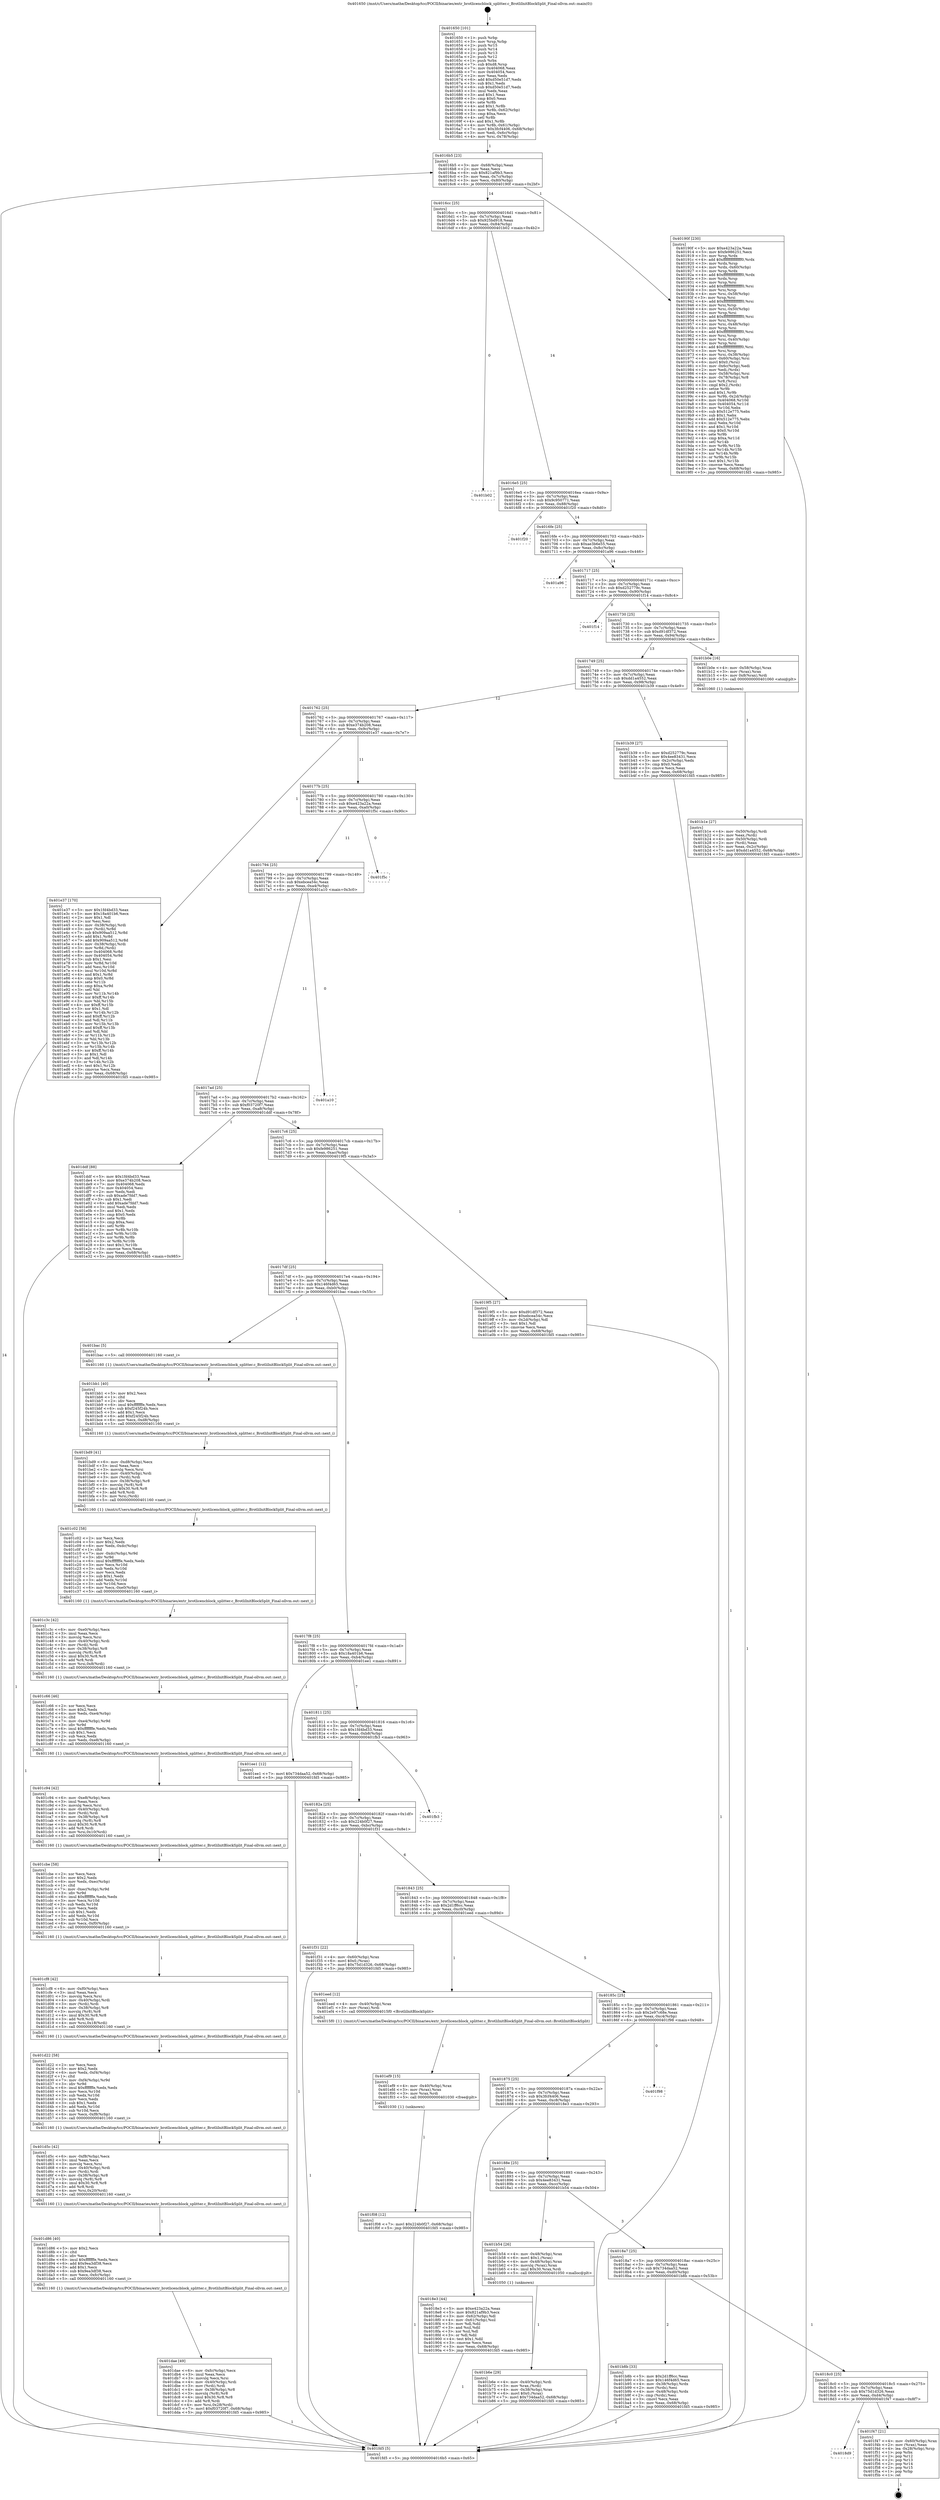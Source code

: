 digraph "0x401650" {
  label = "0x401650 (/mnt/c/Users/mathe/Desktop/tcc/POCII/binaries/extr_brotlicencblock_splitter.c_BrotliInitBlockSplit_Final-ollvm.out::main(0))"
  labelloc = "t"
  node[shape=record]

  Entry [label="",width=0.3,height=0.3,shape=circle,fillcolor=black,style=filled]
  "0x4016b5" [label="{
     0x4016b5 [23]\l
     | [instrs]\l
     &nbsp;&nbsp;0x4016b5 \<+3\>: mov -0x68(%rbp),%eax\l
     &nbsp;&nbsp;0x4016b8 \<+2\>: mov %eax,%ecx\l
     &nbsp;&nbsp;0x4016ba \<+6\>: sub $0x821af9b3,%ecx\l
     &nbsp;&nbsp;0x4016c0 \<+3\>: mov %eax,-0x7c(%rbp)\l
     &nbsp;&nbsp;0x4016c3 \<+3\>: mov %ecx,-0x80(%rbp)\l
     &nbsp;&nbsp;0x4016c6 \<+6\>: je 000000000040190f \<main+0x2bf\>\l
  }"]
  "0x40190f" [label="{
     0x40190f [230]\l
     | [instrs]\l
     &nbsp;&nbsp;0x40190f \<+5\>: mov $0xe423a22a,%eax\l
     &nbsp;&nbsp;0x401914 \<+5\>: mov $0xfe986251,%ecx\l
     &nbsp;&nbsp;0x401919 \<+3\>: mov %rsp,%rdx\l
     &nbsp;&nbsp;0x40191c \<+4\>: add $0xfffffffffffffff0,%rdx\l
     &nbsp;&nbsp;0x401920 \<+3\>: mov %rdx,%rsp\l
     &nbsp;&nbsp;0x401923 \<+4\>: mov %rdx,-0x60(%rbp)\l
     &nbsp;&nbsp;0x401927 \<+3\>: mov %rsp,%rdx\l
     &nbsp;&nbsp;0x40192a \<+4\>: add $0xfffffffffffffff0,%rdx\l
     &nbsp;&nbsp;0x40192e \<+3\>: mov %rdx,%rsp\l
     &nbsp;&nbsp;0x401931 \<+3\>: mov %rsp,%rsi\l
     &nbsp;&nbsp;0x401934 \<+4\>: add $0xfffffffffffffff0,%rsi\l
     &nbsp;&nbsp;0x401938 \<+3\>: mov %rsi,%rsp\l
     &nbsp;&nbsp;0x40193b \<+4\>: mov %rsi,-0x58(%rbp)\l
     &nbsp;&nbsp;0x40193f \<+3\>: mov %rsp,%rsi\l
     &nbsp;&nbsp;0x401942 \<+4\>: add $0xfffffffffffffff0,%rsi\l
     &nbsp;&nbsp;0x401946 \<+3\>: mov %rsi,%rsp\l
     &nbsp;&nbsp;0x401949 \<+4\>: mov %rsi,-0x50(%rbp)\l
     &nbsp;&nbsp;0x40194d \<+3\>: mov %rsp,%rsi\l
     &nbsp;&nbsp;0x401950 \<+4\>: add $0xfffffffffffffff0,%rsi\l
     &nbsp;&nbsp;0x401954 \<+3\>: mov %rsi,%rsp\l
     &nbsp;&nbsp;0x401957 \<+4\>: mov %rsi,-0x48(%rbp)\l
     &nbsp;&nbsp;0x40195b \<+3\>: mov %rsp,%rsi\l
     &nbsp;&nbsp;0x40195e \<+4\>: add $0xfffffffffffffff0,%rsi\l
     &nbsp;&nbsp;0x401962 \<+3\>: mov %rsi,%rsp\l
     &nbsp;&nbsp;0x401965 \<+4\>: mov %rsi,-0x40(%rbp)\l
     &nbsp;&nbsp;0x401969 \<+3\>: mov %rsp,%rsi\l
     &nbsp;&nbsp;0x40196c \<+4\>: add $0xfffffffffffffff0,%rsi\l
     &nbsp;&nbsp;0x401970 \<+3\>: mov %rsi,%rsp\l
     &nbsp;&nbsp;0x401973 \<+4\>: mov %rsi,-0x38(%rbp)\l
     &nbsp;&nbsp;0x401977 \<+4\>: mov -0x60(%rbp),%rsi\l
     &nbsp;&nbsp;0x40197b \<+6\>: movl $0x0,(%rsi)\l
     &nbsp;&nbsp;0x401981 \<+3\>: mov -0x6c(%rbp),%edi\l
     &nbsp;&nbsp;0x401984 \<+2\>: mov %edi,(%rdx)\l
     &nbsp;&nbsp;0x401986 \<+4\>: mov -0x58(%rbp),%rsi\l
     &nbsp;&nbsp;0x40198a \<+4\>: mov -0x78(%rbp),%r8\l
     &nbsp;&nbsp;0x40198e \<+3\>: mov %r8,(%rsi)\l
     &nbsp;&nbsp;0x401991 \<+3\>: cmpl $0x2,(%rdx)\l
     &nbsp;&nbsp;0x401994 \<+4\>: setne %r9b\l
     &nbsp;&nbsp;0x401998 \<+4\>: and $0x1,%r9b\l
     &nbsp;&nbsp;0x40199c \<+4\>: mov %r9b,-0x2d(%rbp)\l
     &nbsp;&nbsp;0x4019a0 \<+8\>: mov 0x404068,%r10d\l
     &nbsp;&nbsp;0x4019a8 \<+8\>: mov 0x404054,%r11d\l
     &nbsp;&nbsp;0x4019b0 \<+3\>: mov %r10d,%ebx\l
     &nbsp;&nbsp;0x4019b3 \<+6\>: sub $0x512e775,%ebx\l
     &nbsp;&nbsp;0x4019b9 \<+3\>: sub $0x1,%ebx\l
     &nbsp;&nbsp;0x4019bc \<+6\>: add $0x512e775,%ebx\l
     &nbsp;&nbsp;0x4019c2 \<+4\>: imul %ebx,%r10d\l
     &nbsp;&nbsp;0x4019c6 \<+4\>: and $0x1,%r10d\l
     &nbsp;&nbsp;0x4019ca \<+4\>: cmp $0x0,%r10d\l
     &nbsp;&nbsp;0x4019ce \<+4\>: sete %r9b\l
     &nbsp;&nbsp;0x4019d2 \<+4\>: cmp $0xa,%r11d\l
     &nbsp;&nbsp;0x4019d6 \<+4\>: setl %r14b\l
     &nbsp;&nbsp;0x4019da \<+3\>: mov %r9b,%r15b\l
     &nbsp;&nbsp;0x4019dd \<+3\>: and %r14b,%r15b\l
     &nbsp;&nbsp;0x4019e0 \<+3\>: xor %r14b,%r9b\l
     &nbsp;&nbsp;0x4019e3 \<+3\>: or %r9b,%r15b\l
     &nbsp;&nbsp;0x4019e6 \<+4\>: test $0x1,%r15b\l
     &nbsp;&nbsp;0x4019ea \<+3\>: cmovne %ecx,%eax\l
     &nbsp;&nbsp;0x4019ed \<+3\>: mov %eax,-0x68(%rbp)\l
     &nbsp;&nbsp;0x4019f0 \<+5\>: jmp 0000000000401fd5 \<main+0x985\>\l
  }"]
  "0x4016cc" [label="{
     0x4016cc [25]\l
     | [instrs]\l
     &nbsp;&nbsp;0x4016cc \<+5\>: jmp 00000000004016d1 \<main+0x81\>\l
     &nbsp;&nbsp;0x4016d1 \<+3\>: mov -0x7c(%rbp),%eax\l
     &nbsp;&nbsp;0x4016d4 \<+5\>: sub $0x925bd918,%eax\l
     &nbsp;&nbsp;0x4016d9 \<+6\>: mov %eax,-0x84(%rbp)\l
     &nbsp;&nbsp;0x4016df \<+6\>: je 0000000000401b02 \<main+0x4b2\>\l
  }"]
  Exit [label="",width=0.3,height=0.3,shape=circle,fillcolor=black,style=filled,peripheries=2]
  "0x401b02" [label="{
     0x401b02\l
  }", style=dashed]
  "0x4016e5" [label="{
     0x4016e5 [25]\l
     | [instrs]\l
     &nbsp;&nbsp;0x4016e5 \<+5\>: jmp 00000000004016ea \<main+0x9a\>\l
     &nbsp;&nbsp;0x4016ea \<+3\>: mov -0x7c(%rbp),%eax\l
     &nbsp;&nbsp;0x4016ed \<+5\>: sub $0x9c950771,%eax\l
     &nbsp;&nbsp;0x4016f2 \<+6\>: mov %eax,-0x88(%rbp)\l
     &nbsp;&nbsp;0x4016f8 \<+6\>: je 0000000000401f20 \<main+0x8d0\>\l
  }"]
  "0x4018d9" [label="{
     0x4018d9\l
  }", style=dashed]
  "0x401f20" [label="{
     0x401f20\l
  }", style=dashed]
  "0x4016fe" [label="{
     0x4016fe [25]\l
     | [instrs]\l
     &nbsp;&nbsp;0x4016fe \<+5\>: jmp 0000000000401703 \<main+0xb3\>\l
     &nbsp;&nbsp;0x401703 \<+3\>: mov -0x7c(%rbp),%eax\l
     &nbsp;&nbsp;0x401706 \<+5\>: sub $0xae3b6e55,%eax\l
     &nbsp;&nbsp;0x40170b \<+6\>: mov %eax,-0x8c(%rbp)\l
     &nbsp;&nbsp;0x401711 \<+6\>: je 0000000000401a96 \<main+0x446\>\l
  }"]
  "0x401f47" [label="{
     0x401f47 [21]\l
     | [instrs]\l
     &nbsp;&nbsp;0x401f47 \<+4\>: mov -0x60(%rbp),%rax\l
     &nbsp;&nbsp;0x401f4b \<+2\>: mov (%rax),%eax\l
     &nbsp;&nbsp;0x401f4d \<+4\>: lea -0x28(%rbp),%rsp\l
     &nbsp;&nbsp;0x401f51 \<+1\>: pop %rbx\l
     &nbsp;&nbsp;0x401f52 \<+2\>: pop %r12\l
     &nbsp;&nbsp;0x401f54 \<+2\>: pop %r13\l
     &nbsp;&nbsp;0x401f56 \<+2\>: pop %r14\l
     &nbsp;&nbsp;0x401f58 \<+2\>: pop %r15\l
     &nbsp;&nbsp;0x401f5a \<+1\>: pop %rbp\l
     &nbsp;&nbsp;0x401f5b \<+1\>: ret\l
  }"]
  "0x401a96" [label="{
     0x401a96\l
  }", style=dashed]
  "0x401717" [label="{
     0x401717 [25]\l
     | [instrs]\l
     &nbsp;&nbsp;0x401717 \<+5\>: jmp 000000000040171c \<main+0xcc\>\l
     &nbsp;&nbsp;0x40171c \<+3\>: mov -0x7c(%rbp),%eax\l
     &nbsp;&nbsp;0x40171f \<+5\>: sub $0xd252779c,%eax\l
     &nbsp;&nbsp;0x401724 \<+6\>: mov %eax,-0x90(%rbp)\l
     &nbsp;&nbsp;0x40172a \<+6\>: je 0000000000401f14 \<main+0x8c4\>\l
  }"]
  "0x401f08" [label="{
     0x401f08 [12]\l
     | [instrs]\l
     &nbsp;&nbsp;0x401f08 \<+7\>: movl $0x224b0f27,-0x68(%rbp)\l
     &nbsp;&nbsp;0x401f0f \<+5\>: jmp 0000000000401fd5 \<main+0x985\>\l
  }"]
  "0x401f14" [label="{
     0x401f14\l
  }", style=dashed]
  "0x401730" [label="{
     0x401730 [25]\l
     | [instrs]\l
     &nbsp;&nbsp;0x401730 \<+5\>: jmp 0000000000401735 \<main+0xe5\>\l
     &nbsp;&nbsp;0x401735 \<+3\>: mov -0x7c(%rbp),%eax\l
     &nbsp;&nbsp;0x401738 \<+5\>: sub $0xd91df372,%eax\l
     &nbsp;&nbsp;0x40173d \<+6\>: mov %eax,-0x94(%rbp)\l
     &nbsp;&nbsp;0x401743 \<+6\>: je 0000000000401b0e \<main+0x4be\>\l
  }"]
  "0x401ef9" [label="{
     0x401ef9 [15]\l
     | [instrs]\l
     &nbsp;&nbsp;0x401ef9 \<+4\>: mov -0x40(%rbp),%rax\l
     &nbsp;&nbsp;0x401efd \<+3\>: mov (%rax),%rax\l
     &nbsp;&nbsp;0x401f00 \<+3\>: mov %rax,%rdi\l
     &nbsp;&nbsp;0x401f03 \<+5\>: call 0000000000401030 \<free@plt\>\l
     | [calls]\l
     &nbsp;&nbsp;0x401030 \{1\} (unknown)\l
  }"]
  "0x401b0e" [label="{
     0x401b0e [16]\l
     | [instrs]\l
     &nbsp;&nbsp;0x401b0e \<+4\>: mov -0x58(%rbp),%rax\l
     &nbsp;&nbsp;0x401b12 \<+3\>: mov (%rax),%rax\l
     &nbsp;&nbsp;0x401b15 \<+4\>: mov 0x8(%rax),%rdi\l
     &nbsp;&nbsp;0x401b19 \<+5\>: call 0000000000401060 \<atoi@plt\>\l
     | [calls]\l
     &nbsp;&nbsp;0x401060 \{1\} (unknown)\l
  }"]
  "0x401749" [label="{
     0x401749 [25]\l
     | [instrs]\l
     &nbsp;&nbsp;0x401749 \<+5\>: jmp 000000000040174e \<main+0xfe\>\l
     &nbsp;&nbsp;0x40174e \<+3\>: mov -0x7c(%rbp),%eax\l
     &nbsp;&nbsp;0x401751 \<+5\>: sub $0xdd1a4552,%eax\l
     &nbsp;&nbsp;0x401756 \<+6\>: mov %eax,-0x98(%rbp)\l
     &nbsp;&nbsp;0x40175c \<+6\>: je 0000000000401b39 \<main+0x4e9\>\l
  }"]
  "0x401dae" [label="{
     0x401dae [49]\l
     | [instrs]\l
     &nbsp;&nbsp;0x401dae \<+6\>: mov -0xfc(%rbp),%ecx\l
     &nbsp;&nbsp;0x401db4 \<+3\>: imul %eax,%ecx\l
     &nbsp;&nbsp;0x401db7 \<+3\>: movslq %ecx,%rsi\l
     &nbsp;&nbsp;0x401dba \<+4\>: mov -0x40(%rbp),%rdi\l
     &nbsp;&nbsp;0x401dbe \<+3\>: mov (%rdi),%rdi\l
     &nbsp;&nbsp;0x401dc1 \<+4\>: mov -0x38(%rbp),%r8\l
     &nbsp;&nbsp;0x401dc5 \<+3\>: movslq (%r8),%r8\l
     &nbsp;&nbsp;0x401dc8 \<+4\>: imul $0x30,%r8,%r8\l
     &nbsp;&nbsp;0x401dcc \<+3\>: add %r8,%rdi\l
     &nbsp;&nbsp;0x401dcf \<+4\>: mov %rsi,0x28(%rdi)\l
     &nbsp;&nbsp;0x401dd3 \<+7\>: movl $0xf03720f7,-0x68(%rbp)\l
     &nbsp;&nbsp;0x401dda \<+5\>: jmp 0000000000401fd5 \<main+0x985\>\l
  }"]
  "0x401b39" [label="{
     0x401b39 [27]\l
     | [instrs]\l
     &nbsp;&nbsp;0x401b39 \<+5\>: mov $0xd252779c,%eax\l
     &nbsp;&nbsp;0x401b3e \<+5\>: mov $0x4ee83431,%ecx\l
     &nbsp;&nbsp;0x401b43 \<+3\>: mov -0x2c(%rbp),%edx\l
     &nbsp;&nbsp;0x401b46 \<+3\>: cmp $0x0,%edx\l
     &nbsp;&nbsp;0x401b49 \<+3\>: cmove %ecx,%eax\l
     &nbsp;&nbsp;0x401b4c \<+3\>: mov %eax,-0x68(%rbp)\l
     &nbsp;&nbsp;0x401b4f \<+5\>: jmp 0000000000401fd5 \<main+0x985\>\l
  }"]
  "0x401762" [label="{
     0x401762 [25]\l
     | [instrs]\l
     &nbsp;&nbsp;0x401762 \<+5\>: jmp 0000000000401767 \<main+0x117\>\l
     &nbsp;&nbsp;0x401767 \<+3\>: mov -0x7c(%rbp),%eax\l
     &nbsp;&nbsp;0x40176a \<+5\>: sub $0xe374b208,%eax\l
     &nbsp;&nbsp;0x40176f \<+6\>: mov %eax,-0x9c(%rbp)\l
     &nbsp;&nbsp;0x401775 \<+6\>: je 0000000000401e37 \<main+0x7e7\>\l
  }"]
  "0x401d86" [label="{
     0x401d86 [40]\l
     | [instrs]\l
     &nbsp;&nbsp;0x401d86 \<+5\>: mov $0x2,%ecx\l
     &nbsp;&nbsp;0x401d8b \<+1\>: cltd\l
     &nbsp;&nbsp;0x401d8c \<+2\>: idiv %ecx\l
     &nbsp;&nbsp;0x401d8e \<+6\>: imul $0xfffffffe,%edx,%ecx\l
     &nbsp;&nbsp;0x401d94 \<+6\>: add $0x9ea3df38,%ecx\l
     &nbsp;&nbsp;0x401d9a \<+3\>: add $0x1,%ecx\l
     &nbsp;&nbsp;0x401d9d \<+6\>: sub $0x9ea3df38,%ecx\l
     &nbsp;&nbsp;0x401da3 \<+6\>: mov %ecx,-0xfc(%rbp)\l
     &nbsp;&nbsp;0x401da9 \<+5\>: call 0000000000401160 \<next_i\>\l
     | [calls]\l
     &nbsp;&nbsp;0x401160 \{1\} (/mnt/c/Users/mathe/Desktop/tcc/POCII/binaries/extr_brotlicencblock_splitter.c_BrotliInitBlockSplit_Final-ollvm.out::next_i)\l
  }"]
  "0x401e37" [label="{
     0x401e37 [170]\l
     | [instrs]\l
     &nbsp;&nbsp;0x401e37 \<+5\>: mov $0x1fd4bd33,%eax\l
     &nbsp;&nbsp;0x401e3c \<+5\>: mov $0x18a401b6,%ecx\l
     &nbsp;&nbsp;0x401e41 \<+2\>: mov $0x1,%dl\l
     &nbsp;&nbsp;0x401e43 \<+2\>: xor %esi,%esi\l
     &nbsp;&nbsp;0x401e45 \<+4\>: mov -0x38(%rbp),%rdi\l
     &nbsp;&nbsp;0x401e49 \<+3\>: mov (%rdi),%r8d\l
     &nbsp;&nbsp;0x401e4c \<+7\>: sub $0x909aa512,%r8d\l
     &nbsp;&nbsp;0x401e53 \<+4\>: add $0x1,%r8d\l
     &nbsp;&nbsp;0x401e57 \<+7\>: add $0x909aa512,%r8d\l
     &nbsp;&nbsp;0x401e5e \<+4\>: mov -0x38(%rbp),%rdi\l
     &nbsp;&nbsp;0x401e62 \<+3\>: mov %r8d,(%rdi)\l
     &nbsp;&nbsp;0x401e65 \<+8\>: mov 0x404068,%r8d\l
     &nbsp;&nbsp;0x401e6d \<+8\>: mov 0x404054,%r9d\l
     &nbsp;&nbsp;0x401e75 \<+3\>: sub $0x1,%esi\l
     &nbsp;&nbsp;0x401e78 \<+3\>: mov %r8d,%r10d\l
     &nbsp;&nbsp;0x401e7b \<+3\>: add %esi,%r10d\l
     &nbsp;&nbsp;0x401e7e \<+4\>: imul %r10d,%r8d\l
     &nbsp;&nbsp;0x401e82 \<+4\>: and $0x1,%r8d\l
     &nbsp;&nbsp;0x401e86 \<+4\>: cmp $0x0,%r8d\l
     &nbsp;&nbsp;0x401e8a \<+4\>: sete %r11b\l
     &nbsp;&nbsp;0x401e8e \<+4\>: cmp $0xa,%r9d\l
     &nbsp;&nbsp;0x401e92 \<+3\>: setl %bl\l
     &nbsp;&nbsp;0x401e95 \<+3\>: mov %r11b,%r14b\l
     &nbsp;&nbsp;0x401e98 \<+4\>: xor $0xff,%r14b\l
     &nbsp;&nbsp;0x401e9c \<+3\>: mov %bl,%r15b\l
     &nbsp;&nbsp;0x401e9f \<+4\>: xor $0xff,%r15b\l
     &nbsp;&nbsp;0x401ea3 \<+3\>: xor $0x1,%dl\l
     &nbsp;&nbsp;0x401ea6 \<+3\>: mov %r14b,%r12b\l
     &nbsp;&nbsp;0x401ea9 \<+4\>: and $0xff,%r12b\l
     &nbsp;&nbsp;0x401ead \<+3\>: and %dl,%r11b\l
     &nbsp;&nbsp;0x401eb0 \<+3\>: mov %r15b,%r13b\l
     &nbsp;&nbsp;0x401eb3 \<+4\>: and $0xff,%r13b\l
     &nbsp;&nbsp;0x401eb7 \<+2\>: and %dl,%bl\l
     &nbsp;&nbsp;0x401eb9 \<+3\>: or %r11b,%r12b\l
     &nbsp;&nbsp;0x401ebc \<+3\>: or %bl,%r13b\l
     &nbsp;&nbsp;0x401ebf \<+3\>: xor %r13b,%r12b\l
     &nbsp;&nbsp;0x401ec2 \<+3\>: or %r15b,%r14b\l
     &nbsp;&nbsp;0x401ec5 \<+4\>: xor $0xff,%r14b\l
     &nbsp;&nbsp;0x401ec9 \<+3\>: or $0x1,%dl\l
     &nbsp;&nbsp;0x401ecc \<+3\>: and %dl,%r14b\l
     &nbsp;&nbsp;0x401ecf \<+3\>: or %r14b,%r12b\l
     &nbsp;&nbsp;0x401ed2 \<+4\>: test $0x1,%r12b\l
     &nbsp;&nbsp;0x401ed6 \<+3\>: cmovne %ecx,%eax\l
     &nbsp;&nbsp;0x401ed9 \<+3\>: mov %eax,-0x68(%rbp)\l
     &nbsp;&nbsp;0x401edc \<+5\>: jmp 0000000000401fd5 \<main+0x985\>\l
  }"]
  "0x40177b" [label="{
     0x40177b [25]\l
     | [instrs]\l
     &nbsp;&nbsp;0x40177b \<+5\>: jmp 0000000000401780 \<main+0x130\>\l
     &nbsp;&nbsp;0x401780 \<+3\>: mov -0x7c(%rbp),%eax\l
     &nbsp;&nbsp;0x401783 \<+5\>: sub $0xe423a22a,%eax\l
     &nbsp;&nbsp;0x401788 \<+6\>: mov %eax,-0xa0(%rbp)\l
     &nbsp;&nbsp;0x40178e \<+6\>: je 0000000000401f5c \<main+0x90c\>\l
  }"]
  "0x401d5c" [label="{
     0x401d5c [42]\l
     | [instrs]\l
     &nbsp;&nbsp;0x401d5c \<+6\>: mov -0xf8(%rbp),%ecx\l
     &nbsp;&nbsp;0x401d62 \<+3\>: imul %eax,%ecx\l
     &nbsp;&nbsp;0x401d65 \<+3\>: movslq %ecx,%rsi\l
     &nbsp;&nbsp;0x401d68 \<+4\>: mov -0x40(%rbp),%rdi\l
     &nbsp;&nbsp;0x401d6c \<+3\>: mov (%rdi),%rdi\l
     &nbsp;&nbsp;0x401d6f \<+4\>: mov -0x38(%rbp),%r8\l
     &nbsp;&nbsp;0x401d73 \<+3\>: movslq (%r8),%r8\l
     &nbsp;&nbsp;0x401d76 \<+4\>: imul $0x30,%r8,%r8\l
     &nbsp;&nbsp;0x401d7a \<+3\>: add %r8,%rdi\l
     &nbsp;&nbsp;0x401d7d \<+4\>: mov %rsi,0x20(%rdi)\l
     &nbsp;&nbsp;0x401d81 \<+5\>: call 0000000000401160 \<next_i\>\l
     | [calls]\l
     &nbsp;&nbsp;0x401160 \{1\} (/mnt/c/Users/mathe/Desktop/tcc/POCII/binaries/extr_brotlicencblock_splitter.c_BrotliInitBlockSplit_Final-ollvm.out::next_i)\l
  }"]
  "0x401f5c" [label="{
     0x401f5c\l
  }", style=dashed]
  "0x401794" [label="{
     0x401794 [25]\l
     | [instrs]\l
     &nbsp;&nbsp;0x401794 \<+5\>: jmp 0000000000401799 \<main+0x149\>\l
     &nbsp;&nbsp;0x401799 \<+3\>: mov -0x7c(%rbp),%eax\l
     &nbsp;&nbsp;0x40179c \<+5\>: sub $0xebcea54c,%eax\l
     &nbsp;&nbsp;0x4017a1 \<+6\>: mov %eax,-0xa4(%rbp)\l
     &nbsp;&nbsp;0x4017a7 \<+6\>: je 0000000000401a10 \<main+0x3c0\>\l
  }"]
  "0x401d22" [label="{
     0x401d22 [58]\l
     | [instrs]\l
     &nbsp;&nbsp;0x401d22 \<+2\>: xor %ecx,%ecx\l
     &nbsp;&nbsp;0x401d24 \<+5\>: mov $0x2,%edx\l
     &nbsp;&nbsp;0x401d29 \<+6\>: mov %edx,-0xf4(%rbp)\l
     &nbsp;&nbsp;0x401d2f \<+1\>: cltd\l
     &nbsp;&nbsp;0x401d30 \<+7\>: mov -0xf4(%rbp),%r9d\l
     &nbsp;&nbsp;0x401d37 \<+3\>: idiv %r9d\l
     &nbsp;&nbsp;0x401d3a \<+6\>: imul $0xfffffffe,%edx,%edx\l
     &nbsp;&nbsp;0x401d40 \<+3\>: mov %ecx,%r10d\l
     &nbsp;&nbsp;0x401d43 \<+3\>: sub %edx,%r10d\l
     &nbsp;&nbsp;0x401d46 \<+2\>: mov %ecx,%edx\l
     &nbsp;&nbsp;0x401d48 \<+3\>: sub $0x1,%edx\l
     &nbsp;&nbsp;0x401d4b \<+3\>: add %edx,%r10d\l
     &nbsp;&nbsp;0x401d4e \<+3\>: sub %r10d,%ecx\l
     &nbsp;&nbsp;0x401d51 \<+6\>: mov %ecx,-0xf8(%rbp)\l
     &nbsp;&nbsp;0x401d57 \<+5\>: call 0000000000401160 \<next_i\>\l
     | [calls]\l
     &nbsp;&nbsp;0x401160 \{1\} (/mnt/c/Users/mathe/Desktop/tcc/POCII/binaries/extr_brotlicencblock_splitter.c_BrotliInitBlockSplit_Final-ollvm.out::next_i)\l
  }"]
  "0x401a10" [label="{
     0x401a10\l
  }", style=dashed]
  "0x4017ad" [label="{
     0x4017ad [25]\l
     | [instrs]\l
     &nbsp;&nbsp;0x4017ad \<+5\>: jmp 00000000004017b2 \<main+0x162\>\l
     &nbsp;&nbsp;0x4017b2 \<+3\>: mov -0x7c(%rbp),%eax\l
     &nbsp;&nbsp;0x4017b5 \<+5\>: sub $0xf03720f7,%eax\l
     &nbsp;&nbsp;0x4017ba \<+6\>: mov %eax,-0xa8(%rbp)\l
     &nbsp;&nbsp;0x4017c0 \<+6\>: je 0000000000401ddf \<main+0x78f\>\l
  }"]
  "0x401cf8" [label="{
     0x401cf8 [42]\l
     | [instrs]\l
     &nbsp;&nbsp;0x401cf8 \<+6\>: mov -0xf0(%rbp),%ecx\l
     &nbsp;&nbsp;0x401cfe \<+3\>: imul %eax,%ecx\l
     &nbsp;&nbsp;0x401d01 \<+3\>: movslq %ecx,%rsi\l
     &nbsp;&nbsp;0x401d04 \<+4\>: mov -0x40(%rbp),%rdi\l
     &nbsp;&nbsp;0x401d08 \<+3\>: mov (%rdi),%rdi\l
     &nbsp;&nbsp;0x401d0b \<+4\>: mov -0x38(%rbp),%r8\l
     &nbsp;&nbsp;0x401d0f \<+3\>: movslq (%r8),%r8\l
     &nbsp;&nbsp;0x401d12 \<+4\>: imul $0x30,%r8,%r8\l
     &nbsp;&nbsp;0x401d16 \<+3\>: add %r8,%rdi\l
     &nbsp;&nbsp;0x401d19 \<+4\>: mov %rsi,0x18(%rdi)\l
     &nbsp;&nbsp;0x401d1d \<+5\>: call 0000000000401160 \<next_i\>\l
     | [calls]\l
     &nbsp;&nbsp;0x401160 \{1\} (/mnt/c/Users/mathe/Desktop/tcc/POCII/binaries/extr_brotlicencblock_splitter.c_BrotliInitBlockSplit_Final-ollvm.out::next_i)\l
  }"]
  "0x401ddf" [label="{
     0x401ddf [88]\l
     | [instrs]\l
     &nbsp;&nbsp;0x401ddf \<+5\>: mov $0x1fd4bd33,%eax\l
     &nbsp;&nbsp;0x401de4 \<+5\>: mov $0xe374b208,%ecx\l
     &nbsp;&nbsp;0x401de9 \<+7\>: mov 0x404068,%edx\l
     &nbsp;&nbsp;0x401df0 \<+7\>: mov 0x404054,%esi\l
     &nbsp;&nbsp;0x401df7 \<+2\>: mov %edx,%edi\l
     &nbsp;&nbsp;0x401df9 \<+6\>: sub $0xade7fdd7,%edi\l
     &nbsp;&nbsp;0x401dff \<+3\>: sub $0x1,%edi\l
     &nbsp;&nbsp;0x401e02 \<+6\>: add $0xade7fdd7,%edi\l
     &nbsp;&nbsp;0x401e08 \<+3\>: imul %edi,%edx\l
     &nbsp;&nbsp;0x401e0b \<+3\>: and $0x1,%edx\l
     &nbsp;&nbsp;0x401e0e \<+3\>: cmp $0x0,%edx\l
     &nbsp;&nbsp;0x401e11 \<+4\>: sete %r8b\l
     &nbsp;&nbsp;0x401e15 \<+3\>: cmp $0xa,%esi\l
     &nbsp;&nbsp;0x401e18 \<+4\>: setl %r9b\l
     &nbsp;&nbsp;0x401e1c \<+3\>: mov %r8b,%r10b\l
     &nbsp;&nbsp;0x401e1f \<+3\>: and %r9b,%r10b\l
     &nbsp;&nbsp;0x401e22 \<+3\>: xor %r9b,%r8b\l
     &nbsp;&nbsp;0x401e25 \<+3\>: or %r8b,%r10b\l
     &nbsp;&nbsp;0x401e28 \<+4\>: test $0x1,%r10b\l
     &nbsp;&nbsp;0x401e2c \<+3\>: cmovne %ecx,%eax\l
     &nbsp;&nbsp;0x401e2f \<+3\>: mov %eax,-0x68(%rbp)\l
     &nbsp;&nbsp;0x401e32 \<+5\>: jmp 0000000000401fd5 \<main+0x985\>\l
  }"]
  "0x4017c6" [label="{
     0x4017c6 [25]\l
     | [instrs]\l
     &nbsp;&nbsp;0x4017c6 \<+5\>: jmp 00000000004017cb \<main+0x17b\>\l
     &nbsp;&nbsp;0x4017cb \<+3\>: mov -0x7c(%rbp),%eax\l
     &nbsp;&nbsp;0x4017ce \<+5\>: sub $0xfe986251,%eax\l
     &nbsp;&nbsp;0x4017d3 \<+6\>: mov %eax,-0xac(%rbp)\l
     &nbsp;&nbsp;0x4017d9 \<+6\>: je 00000000004019f5 \<main+0x3a5\>\l
  }"]
  "0x401cbe" [label="{
     0x401cbe [58]\l
     | [instrs]\l
     &nbsp;&nbsp;0x401cbe \<+2\>: xor %ecx,%ecx\l
     &nbsp;&nbsp;0x401cc0 \<+5\>: mov $0x2,%edx\l
     &nbsp;&nbsp;0x401cc5 \<+6\>: mov %edx,-0xec(%rbp)\l
     &nbsp;&nbsp;0x401ccb \<+1\>: cltd\l
     &nbsp;&nbsp;0x401ccc \<+7\>: mov -0xec(%rbp),%r9d\l
     &nbsp;&nbsp;0x401cd3 \<+3\>: idiv %r9d\l
     &nbsp;&nbsp;0x401cd6 \<+6\>: imul $0xfffffffe,%edx,%edx\l
     &nbsp;&nbsp;0x401cdc \<+3\>: mov %ecx,%r10d\l
     &nbsp;&nbsp;0x401cdf \<+3\>: sub %edx,%r10d\l
     &nbsp;&nbsp;0x401ce2 \<+2\>: mov %ecx,%edx\l
     &nbsp;&nbsp;0x401ce4 \<+3\>: sub $0x1,%edx\l
     &nbsp;&nbsp;0x401ce7 \<+3\>: add %edx,%r10d\l
     &nbsp;&nbsp;0x401cea \<+3\>: sub %r10d,%ecx\l
     &nbsp;&nbsp;0x401ced \<+6\>: mov %ecx,-0xf0(%rbp)\l
     &nbsp;&nbsp;0x401cf3 \<+5\>: call 0000000000401160 \<next_i\>\l
     | [calls]\l
     &nbsp;&nbsp;0x401160 \{1\} (/mnt/c/Users/mathe/Desktop/tcc/POCII/binaries/extr_brotlicencblock_splitter.c_BrotliInitBlockSplit_Final-ollvm.out::next_i)\l
  }"]
  "0x4019f5" [label="{
     0x4019f5 [27]\l
     | [instrs]\l
     &nbsp;&nbsp;0x4019f5 \<+5\>: mov $0xd91df372,%eax\l
     &nbsp;&nbsp;0x4019fa \<+5\>: mov $0xebcea54c,%ecx\l
     &nbsp;&nbsp;0x4019ff \<+3\>: mov -0x2d(%rbp),%dl\l
     &nbsp;&nbsp;0x401a02 \<+3\>: test $0x1,%dl\l
     &nbsp;&nbsp;0x401a05 \<+3\>: cmovne %ecx,%eax\l
     &nbsp;&nbsp;0x401a08 \<+3\>: mov %eax,-0x68(%rbp)\l
     &nbsp;&nbsp;0x401a0b \<+5\>: jmp 0000000000401fd5 \<main+0x985\>\l
  }"]
  "0x4017df" [label="{
     0x4017df [25]\l
     | [instrs]\l
     &nbsp;&nbsp;0x4017df \<+5\>: jmp 00000000004017e4 \<main+0x194\>\l
     &nbsp;&nbsp;0x4017e4 \<+3\>: mov -0x7c(%rbp),%eax\l
     &nbsp;&nbsp;0x4017e7 \<+5\>: sub $0x146f4d65,%eax\l
     &nbsp;&nbsp;0x4017ec \<+6\>: mov %eax,-0xb0(%rbp)\l
     &nbsp;&nbsp;0x4017f2 \<+6\>: je 0000000000401bac \<main+0x55c\>\l
  }"]
  "0x401c94" [label="{
     0x401c94 [42]\l
     | [instrs]\l
     &nbsp;&nbsp;0x401c94 \<+6\>: mov -0xe8(%rbp),%ecx\l
     &nbsp;&nbsp;0x401c9a \<+3\>: imul %eax,%ecx\l
     &nbsp;&nbsp;0x401c9d \<+3\>: movslq %ecx,%rsi\l
     &nbsp;&nbsp;0x401ca0 \<+4\>: mov -0x40(%rbp),%rdi\l
     &nbsp;&nbsp;0x401ca4 \<+3\>: mov (%rdi),%rdi\l
     &nbsp;&nbsp;0x401ca7 \<+4\>: mov -0x38(%rbp),%r8\l
     &nbsp;&nbsp;0x401cab \<+3\>: movslq (%r8),%r8\l
     &nbsp;&nbsp;0x401cae \<+4\>: imul $0x30,%r8,%r8\l
     &nbsp;&nbsp;0x401cb2 \<+3\>: add %r8,%rdi\l
     &nbsp;&nbsp;0x401cb5 \<+4\>: mov %rsi,0x10(%rdi)\l
     &nbsp;&nbsp;0x401cb9 \<+5\>: call 0000000000401160 \<next_i\>\l
     | [calls]\l
     &nbsp;&nbsp;0x401160 \{1\} (/mnt/c/Users/mathe/Desktop/tcc/POCII/binaries/extr_brotlicencblock_splitter.c_BrotliInitBlockSplit_Final-ollvm.out::next_i)\l
  }"]
  "0x401bac" [label="{
     0x401bac [5]\l
     | [instrs]\l
     &nbsp;&nbsp;0x401bac \<+5\>: call 0000000000401160 \<next_i\>\l
     | [calls]\l
     &nbsp;&nbsp;0x401160 \{1\} (/mnt/c/Users/mathe/Desktop/tcc/POCII/binaries/extr_brotlicencblock_splitter.c_BrotliInitBlockSplit_Final-ollvm.out::next_i)\l
  }"]
  "0x4017f8" [label="{
     0x4017f8 [25]\l
     | [instrs]\l
     &nbsp;&nbsp;0x4017f8 \<+5\>: jmp 00000000004017fd \<main+0x1ad\>\l
     &nbsp;&nbsp;0x4017fd \<+3\>: mov -0x7c(%rbp),%eax\l
     &nbsp;&nbsp;0x401800 \<+5\>: sub $0x18a401b6,%eax\l
     &nbsp;&nbsp;0x401805 \<+6\>: mov %eax,-0xb4(%rbp)\l
     &nbsp;&nbsp;0x40180b \<+6\>: je 0000000000401ee1 \<main+0x891\>\l
  }"]
  "0x401c66" [label="{
     0x401c66 [46]\l
     | [instrs]\l
     &nbsp;&nbsp;0x401c66 \<+2\>: xor %ecx,%ecx\l
     &nbsp;&nbsp;0x401c68 \<+5\>: mov $0x2,%edx\l
     &nbsp;&nbsp;0x401c6d \<+6\>: mov %edx,-0xe4(%rbp)\l
     &nbsp;&nbsp;0x401c73 \<+1\>: cltd\l
     &nbsp;&nbsp;0x401c74 \<+7\>: mov -0xe4(%rbp),%r9d\l
     &nbsp;&nbsp;0x401c7b \<+3\>: idiv %r9d\l
     &nbsp;&nbsp;0x401c7e \<+6\>: imul $0xfffffffe,%edx,%edx\l
     &nbsp;&nbsp;0x401c84 \<+3\>: sub $0x1,%ecx\l
     &nbsp;&nbsp;0x401c87 \<+2\>: sub %ecx,%edx\l
     &nbsp;&nbsp;0x401c89 \<+6\>: mov %edx,-0xe8(%rbp)\l
     &nbsp;&nbsp;0x401c8f \<+5\>: call 0000000000401160 \<next_i\>\l
     | [calls]\l
     &nbsp;&nbsp;0x401160 \{1\} (/mnt/c/Users/mathe/Desktop/tcc/POCII/binaries/extr_brotlicencblock_splitter.c_BrotliInitBlockSplit_Final-ollvm.out::next_i)\l
  }"]
  "0x401ee1" [label="{
     0x401ee1 [12]\l
     | [instrs]\l
     &nbsp;&nbsp;0x401ee1 \<+7\>: movl $0x734daa52,-0x68(%rbp)\l
     &nbsp;&nbsp;0x401ee8 \<+5\>: jmp 0000000000401fd5 \<main+0x985\>\l
  }"]
  "0x401811" [label="{
     0x401811 [25]\l
     | [instrs]\l
     &nbsp;&nbsp;0x401811 \<+5\>: jmp 0000000000401816 \<main+0x1c6\>\l
     &nbsp;&nbsp;0x401816 \<+3\>: mov -0x7c(%rbp),%eax\l
     &nbsp;&nbsp;0x401819 \<+5\>: sub $0x1fd4bd33,%eax\l
     &nbsp;&nbsp;0x40181e \<+6\>: mov %eax,-0xb8(%rbp)\l
     &nbsp;&nbsp;0x401824 \<+6\>: je 0000000000401fb3 \<main+0x963\>\l
  }"]
  "0x401c3c" [label="{
     0x401c3c [42]\l
     | [instrs]\l
     &nbsp;&nbsp;0x401c3c \<+6\>: mov -0xe0(%rbp),%ecx\l
     &nbsp;&nbsp;0x401c42 \<+3\>: imul %eax,%ecx\l
     &nbsp;&nbsp;0x401c45 \<+3\>: movslq %ecx,%rsi\l
     &nbsp;&nbsp;0x401c48 \<+4\>: mov -0x40(%rbp),%rdi\l
     &nbsp;&nbsp;0x401c4c \<+3\>: mov (%rdi),%rdi\l
     &nbsp;&nbsp;0x401c4f \<+4\>: mov -0x38(%rbp),%r8\l
     &nbsp;&nbsp;0x401c53 \<+3\>: movslq (%r8),%r8\l
     &nbsp;&nbsp;0x401c56 \<+4\>: imul $0x30,%r8,%r8\l
     &nbsp;&nbsp;0x401c5a \<+3\>: add %r8,%rdi\l
     &nbsp;&nbsp;0x401c5d \<+4\>: mov %rsi,0x8(%rdi)\l
     &nbsp;&nbsp;0x401c61 \<+5\>: call 0000000000401160 \<next_i\>\l
     | [calls]\l
     &nbsp;&nbsp;0x401160 \{1\} (/mnt/c/Users/mathe/Desktop/tcc/POCII/binaries/extr_brotlicencblock_splitter.c_BrotliInitBlockSplit_Final-ollvm.out::next_i)\l
  }"]
  "0x401fb3" [label="{
     0x401fb3\l
  }", style=dashed]
  "0x40182a" [label="{
     0x40182a [25]\l
     | [instrs]\l
     &nbsp;&nbsp;0x40182a \<+5\>: jmp 000000000040182f \<main+0x1df\>\l
     &nbsp;&nbsp;0x40182f \<+3\>: mov -0x7c(%rbp),%eax\l
     &nbsp;&nbsp;0x401832 \<+5\>: sub $0x224b0f27,%eax\l
     &nbsp;&nbsp;0x401837 \<+6\>: mov %eax,-0xbc(%rbp)\l
     &nbsp;&nbsp;0x40183d \<+6\>: je 0000000000401f31 \<main+0x8e1\>\l
  }"]
  "0x401c02" [label="{
     0x401c02 [58]\l
     | [instrs]\l
     &nbsp;&nbsp;0x401c02 \<+2\>: xor %ecx,%ecx\l
     &nbsp;&nbsp;0x401c04 \<+5\>: mov $0x2,%edx\l
     &nbsp;&nbsp;0x401c09 \<+6\>: mov %edx,-0xdc(%rbp)\l
     &nbsp;&nbsp;0x401c0f \<+1\>: cltd\l
     &nbsp;&nbsp;0x401c10 \<+7\>: mov -0xdc(%rbp),%r9d\l
     &nbsp;&nbsp;0x401c17 \<+3\>: idiv %r9d\l
     &nbsp;&nbsp;0x401c1a \<+6\>: imul $0xfffffffe,%edx,%edx\l
     &nbsp;&nbsp;0x401c20 \<+3\>: mov %ecx,%r10d\l
     &nbsp;&nbsp;0x401c23 \<+3\>: sub %edx,%r10d\l
     &nbsp;&nbsp;0x401c26 \<+2\>: mov %ecx,%edx\l
     &nbsp;&nbsp;0x401c28 \<+3\>: sub $0x1,%edx\l
     &nbsp;&nbsp;0x401c2b \<+3\>: add %edx,%r10d\l
     &nbsp;&nbsp;0x401c2e \<+3\>: sub %r10d,%ecx\l
     &nbsp;&nbsp;0x401c31 \<+6\>: mov %ecx,-0xe0(%rbp)\l
     &nbsp;&nbsp;0x401c37 \<+5\>: call 0000000000401160 \<next_i\>\l
     | [calls]\l
     &nbsp;&nbsp;0x401160 \{1\} (/mnt/c/Users/mathe/Desktop/tcc/POCII/binaries/extr_brotlicencblock_splitter.c_BrotliInitBlockSplit_Final-ollvm.out::next_i)\l
  }"]
  "0x401f31" [label="{
     0x401f31 [22]\l
     | [instrs]\l
     &nbsp;&nbsp;0x401f31 \<+4\>: mov -0x60(%rbp),%rax\l
     &nbsp;&nbsp;0x401f35 \<+6\>: movl $0x0,(%rax)\l
     &nbsp;&nbsp;0x401f3b \<+7\>: movl $0x75d1d326,-0x68(%rbp)\l
     &nbsp;&nbsp;0x401f42 \<+5\>: jmp 0000000000401fd5 \<main+0x985\>\l
  }"]
  "0x401843" [label="{
     0x401843 [25]\l
     | [instrs]\l
     &nbsp;&nbsp;0x401843 \<+5\>: jmp 0000000000401848 \<main+0x1f8\>\l
     &nbsp;&nbsp;0x401848 \<+3\>: mov -0x7c(%rbp),%eax\l
     &nbsp;&nbsp;0x40184b \<+5\>: sub $0x2d1ff6cc,%eax\l
     &nbsp;&nbsp;0x401850 \<+6\>: mov %eax,-0xc0(%rbp)\l
     &nbsp;&nbsp;0x401856 \<+6\>: je 0000000000401eed \<main+0x89d\>\l
  }"]
  "0x401bd9" [label="{
     0x401bd9 [41]\l
     | [instrs]\l
     &nbsp;&nbsp;0x401bd9 \<+6\>: mov -0xd8(%rbp),%ecx\l
     &nbsp;&nbsp;0x401bdf \<+3\>: imul %eax,%ecx\l
     &nbsp;&nbsp;0x401be2 \<+3\>: movslq %ecx,%rsi\l
     &nbsp;&nbsp;0x401be5 \<+4\>: mov -0x40(%rbp),%rdi\l
     &nbsp;&nbsp;0x401be9 \<+3\>: mov (%rdi),%rdi\l
     &nbsp;&nbsp;0x401bec \<+4\>: mov -0x38(%rbp),%r8\l
     &nbsp;&nbsp;0x401bf0 \<+3\>: movslq (%r8),%r8\l
     &nbsp;&nbsp;0x401bf3 \<+4\>: imul $0x30,%r8,%r8\l
     &nbsp;&nbsp;0x401bf7 \<+3\>: add %r8,%rdi\l
     &nbsp;&nbsp;0x401bfa \<+3\>: mov %rsi,(%rdi)\l
     &nbsp;&nbsp;0x401bfd \<+5\>: call 0000000000401160 \<next_i\>\l
     | [calls]\l
     &nbsp;&nbsp;0x401160 \{1\} (/mnt/c/Users/mathe/Desktop/tcc/POCII/binaries/extr_brotlicencblock_splitter.c_BrotliInitBlockSplit_Final-ollvm.out::next_i)\l
  }"]
  "0x401eed" [label="{
     0x401eed [12]\l
     | [instrs]\l
     &nbsp;&nbsp;0x401eed \<+4\>: mov -0x40(%rbp),%rax\l
     &nbsp;&nbsp;0x401ef1 \<+3\>: mov (%rax),%rdi\l
     &nbsp;&nbsp;0x401ef4 \<+5\>: call 00000000004015f0 \<BrotliInitBlockSplit\>\l
     | [calls]\l
     &nbsp;&nbsp;0x4015f0 \{1\} (/mnt/c/Users/mathe/Desktop/tcc/POCII/binaries/extr_brotlicencblock_splitter.c_BrotliInitBlockSplit_Final-ollvm.out::BrotliInitBlockSplit)\l
  }"]
  "0x40185c" [label="{
     0x40185c [25]\l
     | [instrs]\l
     &nbsp;&nbsp;0x40185c \<+5\>: jmp 0000000000401861 \<main+0x211\>\l
     &nbsp;&nbsp;0x401861 \<+3\>: mov -0x7c(%rbp),%eax\l
     &nbsp;&nbsp;0x401864 \<+5\>: sub $0x2e97c68e,%eax\l
     &nbsp;&nbsp;0x401869 \<+6\>: mov %eax,-0xc4(%rbp)\l
     &nbsp;&nbsp;0x40186f \<+6\>: je 0000000000401f98 \<main+0x948\>\l
  }"]
  "0x401bb1" [label="{
     0x401bb1 [40]\l
     | [instrs]\l
     &nbsp;&nbsp;0x401bb1 \<+5\>: mov $0x2,%ecx\l
     &nbsp;&nbsp;0x401bb6 \<+1\>: cltd\l
     &nbsp;&nbsp;0x401bb7 \<+2\>: idiv %ecx\l
     &nbsp;&nbsp;0x401bb9 \<+6\>: imul $0xfffffffe,%edx,%ecx\l
     &nbsp;&nbsp;0x401bbf \<+6\>: sub $0xf245f24b,%ecx\l
     &nbsp;&nbsp;0x401bc5 \<+3\>: add $0x1,%ecx\l
     &nbsp;&nbsp;0x401bc8 \<+6\>: add $0xf245f24b,%ecx\l
     &nbsp;&nbsp;0x401bce \<+6\>: mov %ecx,-0xd8(%rbp)\l
     &nbsp;&nbsp;0x401bd4 \<+5\>: call 0000000000401160 \<next_i\>\l
     | [calls]\l
     &nbsp;&nbsp;0x401160 \{1\} (/mnt/c/Users/mathe/Desktop/tcc/POCII/binaries/extr_brotlicencblock_splitter.c_BrotliInitBlockSplit_Final-ollvm.out::next_i)\l
  }"]
  "0x401f98" [label="{
     0x401f98\l
  }", style=dashed]
  "0x401875" [label="{
     0x401875 [25]\l
     | [instrs]\l
     &nbsp;&nbsp;0x401875 \<+5\>: jmp 000000000040187a \<main+0x22a\>\l
     &nbsp;&nbsp;0x40187a \<+3\>: mov -0x7c(%rbp),%eax\l
     &nbsp;&nbsp;0x40187d \<+5\>: sub $0x3fcf4406,%eax\l
     &nbsp;&nbsp;0x401882 \<+6\>: mov %eax,-0xc8(%rbp)\l
     &nbsp;&nbsp;0x401888 \<+6\>: je 00000000004018e3 \<main+0x293\>\l
  }"]
  "0x4018c0" [label="{
     0x4018c0 [25]\l
     | [instrs]\l
     &nbsp;&nbsp;0x4018c0 \<+5\>: jmp 00000000004018c5 \<main+0x275\>\l
     &nbsp;&nbsp;0x4018c5 \<+3\>: mov -0x7c(%rbp),%eax\l
     &nbsp;&nbsp;0x4018c8 \<+5\>: sub $0x75d1d326,%eax\l
     &nbsp;&nbsp;0x4018cd \<+6\>: mov %eax,-0xd4(%rbp)\l
     &nbsp;&nbsp;0x4018d3 \<+6\>: je 0000000000401f47 \<main+0x8f7\>\l
  }"]
  "0x4018e3" [label="{
     0x4018e3 [44]\l
     | [instrs]\l
     &nbsp;&nbsp;0x4018e3 \<+5\>: mov $0xe423a22a,%eax\l
     &nbsp;&nbsp;0x4018e8 \<+5\>: mov $0x821af9b3,%ecx\l
     &nbsp;&nbsp;0x4018ed \<+3\>: mov -0x62(%rbp),%dl\l
     &nbsp;&nbsp;0x4018f0 \<+4\>: mov -0x61(%rbp),%sil\l
     &nbsp;&nbsp;0x4018f4 \<+3\>: mov %dl,%dil\l
     &nbsp;&nbsp;0x4018f7 \<+3\>: and %sil,%dil\l
     &nbsp;&nbsp;0x4018fa \<+3\>: xor %sil,%dl\l
     &nbsp;&nbsp;0x4018fd \<+3\>: or %dl,%dil\l
     &nbsp;&nbsp;0x401900 \<+4\>: test $0x1,%dil\l
     &nbsp;&nbsp;0x401904 \<+3\>: cmovne %ecx,%eax\l
     &nbsp;&nbsp;0x401907 \<+3\>: mov %eax,-0x68(%rbp)\l
     &nbsp;&nbsp;0x40190a \<+5\>: jmp 0000000000401fd5 \<main+0x985\>\l
  }"]
  "0x40188e" [label="{
     0x40188e [25]\l
     | [instrs]\l
     &nbsp;&nbsp;0x40188e \<+5\>: jmp 0000000000401893 \<main+0x243\>\l
     &nbsp;&nbsp;0x401893 \<+3\>: mov -0x7c(%rbp),%eax\l
     &nbsp;&nbsp;0x401896 \<+5\>: sub $0x4ee83431,%eax\l
     &nbsp;&nbsp;0x40189b \<+6\>: mov %eax,-0xcc(%rbp)\l
     &nbsp;&nbsp;0x4018a1 \<+6\>: je 0000000000401b54 \<main+0x504\>\l
  }"]
  "0x401fd5" [label="{
     0x401fd5 [5]\l
     | [instrs]\l
     &nbsp;&nbsp;0x401fd5 \<+5\>: jmp 00000000004016b5 \<main+0x65\>\l
  }"]
  "0x401650" [label="{
     0x401650 [101]\l
     | [instrs]\l
     &nbsp;&nbsp;0x401650 \<+1\>: push %rbp\l
     &nbsp;&nbsp;0x401651 \<+3\>: mov %rsp,%rbp\l
     &nbsp;&nbsp;0x401654 \<+2\>: push %r15\l
     &nbsp;&nbsp;0x401656 \<+2\>: push %r14\l
     &nbsp;&nbsp;0x401658 \<+2\>: push %r13\l
     &nbsp;&nbsp;0x40165a \<+2\>: push %r12\l
     &nbsp;&nbsp;0x40165c \<+1\>: push %rbx\l
     &nbsp;&nbsp;0x40165d \<+7\>: sub $0xd8,%rsp\l
     &nbsp;&nbsp;0x401664 \<+7\>: mov 0x404068,%eax\l
     &nbsp;&nbsp;0x40166b \<+7\>: mov 0x404054,%ecx\l
     &nbsp;&nbsp;0x401672 \<+2\>: mov %eax,%edx\l
     &nbsp;&nbsp;0x401674 \<+6\>: add $0xd50e51d7,%edx\l
     &nbsp;&nbsp;0x40167a \<+3\>: sub $0x1,%edx\l
     &nbsp;&nbsp;0x40167d \<+6\>: sub $0xd50e51d7,%edx\l
     &nbsp;&nbsp;0x401683 \<+3\>: imul %edx,%eax\l
     &nbsp;&nbsp;0x401686 \<+3\>: and $0x1,%eax\l
     &nbsp;&nbsp;0x401689 \<+3\>: cmp $0x0,%eax\l
     &nbsp;&nbsp;0x40168c \<+4\>: sete %r8b\l
     &nbsp;&nbsp;0x401690 \<+4\>: and $0x1,%r8b\l
     &nbsp;&nbsp;0x401694 \<+4\>: mov %r8b,-0x62(%rbp)\l
     &nbsp;&nbsp;0x401698 \<+3\>: cmp $0xa,%ecx\l
     &nbsp;&nbsp;0x40169b \<+4\>: setl %r8b\l
     &nbsp;&nbsp;0x40169f \<+4\>: and $0x1,%r8b\l
     &nbsp;&nbsp;0x4016a3 \<+4\>: mov %r8b,-0x61(%rbp)\l
     &nbsp;&nbsp;0x4016a7 \<+7\>: movl $0x3fcf4406,-0x68(%rbp)\l
     &nbsp;&nbsp;0x4016ae \<+3\>: mov %edi,-0x6c(%rbp)\l
     &nbsp;&nbsp;0x4016b1 \<+4\>: mov %rsi,-0x78(%rbp)\l
  }"]
  "0x401b1e" [label="{
     0x401b1e [27]\l
     | [instrs]\l
     &nbsp;&nbsp;0x401b1e \<+4\>: mov -0x50(%rbp),%rdi\l
     &nbsp;&nbsp;0x401b22 \<+2\>: mov %eax,(%rdi)\l
     &nbsp;&nbsp;0x401b24 \<+4\>: mov -0x50(%rbp),%rdi\l
     &nbsp;&nbsp;0x401b28 \<+2\>: mov (%rdi),%eax\l
     &nbsp;&nbsp;0x401b2a \<+3\>: mov %eax,-0x2c(%rbp)\l
     &nbsp;&nbsp;0x401b2d \<+7\>: movl $0xdd1a4552,-0x68(%rbp)\l
     &nbsp;&nbsp;0x401b34 \<+5\>: jmp 0000000000401fd5 \<main+0x985\>\l
  }"]
  "0x401b8b" [label="{
     0x401b8b [33]\l
     | [instrs]\l
     &nbsp;&nbsp;0x401b8b \<+5\>: mov $0x2d1ff6cc,%eax\l
     &nbsp;&nbsp;0x401b90 \<+5\>: mov $0x146f4d65,%ecx\l
     &nbsp;&nbsp;0x401b95 \<+4\>: mov -0x38(%rbp),%rdx\l
     &nbsp;&nbsp;0x401b99 \<+2\>: mov (%rdx),%esi\l
     &nbsp;&nbsp;0x401b9b \<+4\>: mov -0x48(%rbp),%rdx\l
     &nbsp;&nbsp;0x401b9f \<+2\>: cmp (%rdx),%esi\l
     &nbsp;&nbsp;0x401ba1 \<+3\>: cmovl %ecx,%eax\l
     &nbsp;&nbsp;0x401ba4 \<+3\>: mov %eax,-0x68(%rbp)\l
     &nbsp;&nbsp;0x401ba7 \<+5\>: jmp 0000000000401fd5 \<main+0x985\>\l
  }"]
  "0x401b54" [label="{
     0x401b54 [26]\l
     | [instrs]\l
     &nbsp;&nbsp;0x401b54 \<+4\>: mov -0x48(%rbp),%rax\l
     &nbsp;&nbsp;0x401b58 \<+6\>: movl $0x1,(%rax)\l
     &nbsp;&nbsp;0x401b5e \<+4\>: mov -0x48(%rbp),%rax\l
     &nbsp;&nbsp;0x401b62 \<+3\>: movslq (%rax),%rax\l
     &nbsp;&nbsp;0x401b65 \<+4\>: imul $0x30,%rax,%rdi\l
     &nbsp;&nbsp;0x401b69 \<+5\>: call 0000000000401050 \<malloc@plt\>\l
     | [calls]\l
     &nbsp;&nbsp;0x401050 \{1\} (unknown)\l
  }"]
  "0x4018a7" [label="{
     0x4018a7 [25]\l
     | [instrs]\l
     &nbsp;&nbsp;0x4018a7 \<+5\>: jmp 00000000004018ac \<main+0x25c\>\l
     &nbsp;&nbsp;0x4018ac \<+3\>: mov -0x7c(%rbp),%eax\l
     &nbsp;&nbsp;0x4018af \<+5\>: sub $0x734daa52,%eax\l
     &nbsp;&nbsp;0x4018b4 \<+6\>: mov %eax,-0xd0(%rbp)\l
     &nbsp;&nbsp;0x4018ba \<+6\>: je 0000000000401b8b \<main+0x53b\>\l
  }"]
  "0x401b6e" [label="{
     0x401b6e [29]\l
     | [instrs]\l
     &nbsp;&nbsp;0x401b6e \<+4\>: mov -0x40(%rbp),%rdi\l
     &nbsp;&nbsp;0x401b72 \<+3\>: mov %rax,(%rdi)\l
     &nbsp;&nbsp;0x401b75 \<+4\>: mov -0x38(%rbp),%rax\l
     &nbsp;&nbsp;0x401b79 \<+6\>: movl $0x0,(%rax)\l
     &nbsp;&nbsp;0x401b7f \<+7\>: movl $0x734daa52,-0x68(%rbp)\l
     &nbsp;&nbsp;0x401b86 \<+5\>: jmp 0000000000401fd5 \<main+0x985\>\l
  }"]
  Entry -> "0x401650" [label=" 1"]
  "0x4016b5" -> "0x40190f" [label=" 1"]
  "0x4016b5" -> "0x4016cc" [label=" 14"]
  "0x401f47" -> Exit [label=" 1"]
  "0x4016cc" -> "0x401b02" [label=" 0"]
  "0x4016cc" -> "0x4016e5" [label=" 14"]
  "0x4018c0" -> "0x4018d9" [label=" 0"]
  "0x4016e5" -> "0x401f20" [label=" 0"]
  "0x4016e5" -> "0x4016fe" [label=" 14"]
  "0x4018c0" -> "0x401f47" [label=" 1"]
  "0x4016fe" -> "0x401a96" [label=" 0"]
  "0x4016fe" -> "0x401717" [label=" 14"]
  "0x401f31" -> "0x401fd5" [label=" 1"]
  "0x401717" -> "0x401f14" [label=" 0"]
  "0x401717" -> "0x401730" [label=" 14"]
  "0x401f08" -> "0x401fd5" [label=" 1"]
  "0x401730" -> "0x401b0e" [label=" 1"]
  "0x401730" -> "0x401749" [label=" 13"]
  "0x401ef9" -> "0x401f08" [label=" 1"]
  "0x401749" -> "0x401b39" [label=" 1"]
  "0x401749" -> "0x401762" [label=" 12"]
  "0x401eed" -> "0x401ef9" [label=" 1"]
  "0x401762" -> "0x401e37" [label=" 1"]
  "0x401762" -> "0x40177b" [label=" 11"]
  "0x401ee1" -> "0x401fd5" [label=" 1"]
  "0x40177b" -> "0x401f5c" [label=" 0"]
  "0x40177b" -> "0x401794" [label=" 11"]
  "0x401e37" -> "0x401fd5" [label=" 1"]
  "0x401794" -> "0x401a10" [label=" 0"]
  "0x401794" -> "0x4017ad" [label=" 11"]
  "0x401ddf" -> "0x401fd5" [label=" 1"]
  "0x4017ad" -> "0x401ddf" [label=" 1"]
  "0x4017ad" -> "0x4017c6" [label=" 10"]
  "0x401dae" -> "0x401fd5" [label=" 1"]
  "0x4017c6" -> "0x4019f5" [label=" 1"]
  "0x4017c6" -> "0x4017df" [label=" 9"]
  "0x401d86" -> "0x401dae" [label=" 1"]
  "0x4017df" -> "0x401bac" [label=" 1"]
  "0x4017df" -> "0x4017f8" [label=" 8"]
  "0x401d5c" -> "0x401d86" [label=" 1"]
  "0x4017f8" -> "0x401ee1" [label=" 1"]
  "0x4017f8" -> "0x401811" [label=" 7"]
  "0x401d22" -> "0x401d5c" [label=" 1"]
  "0x401811" -> "0x401fb3" [label=" 0"]
  "0x401811" -> "0x40182a" [label=" 7"]
  "0x401cf8" -> "0x401d22" [label=" 1"]
  "0x40182a" -> "0x401f31" [label=" 1"]
  "0x40182a" -> "0x401843" [label=" 6"]
  "0x401cbe" -> "0x401cf8" [label=" 1"]
  "0x401843" -> "0x401eed" [label=" 1"]
  "0x401843" -> "0x40185c" [label=" 5"]
  "0x401c94" -> "0x401cbe" [label=" 1"]
  "0x40185c" -> "0x401f98" [label=" 0"]
  "0x40185c" -> "0x401875" [label=" 5"]
  "0x401c66" -> "0x401c94" [label=" 1"]
  "0x401875" -> "0x4018e3" [label=" 1"]
  "0x401875" -> "0x40188e" [label=" 4"]
  "0x4018e3" -> "0x401fd5" [label=" 1"]
  "0x401650" -> "0x4016b5" [label=" 1"]
  "0x401fd5" -> "0x4016b5" [label=" 14"]
  "0x40190f" -> "0x401fd5" [label=" 1"]
  "0x4019f5" -> "0x401fd5" [label=" 1"]
  "0x401b0e" -> "0x401b1e" [label=" 1"]
  "0x401b1e" -> "0x401fd5" [label=" 1"]
  "0x401b39" -> "0x401fd5" [label=" 1"]
  "0x401c3c" -> "0x401c66" [label=" 1"]
  "0x40188e" -> "0x401b54" [label=" 1"]
  "0x40188e" -> "0x4018a7" [label=" 3"]
  "0x401b54" -> "0x401b6e" [label=" 1"]
  "0x401b6e" -> "0x401fd5" [label=" 1"]
  "0x401c02" -> "0x401c3c" [label=" 1"]
  "0x4018a7" -> "0x401b8b" [label=" 2"]
  "0x4018a7" -> "0x4018c0" [label=" 1"]
  "0x401b8b" -> "0x401fd5" [label=" 2"]
  "0x401bac" -> "0x401bb1" [label=" 1"]
  "0x401bb1" -> "0x401bd9" [label=" 1"]
  "0x401bd9" -> "0x401c02" [label=" 1"]
}
